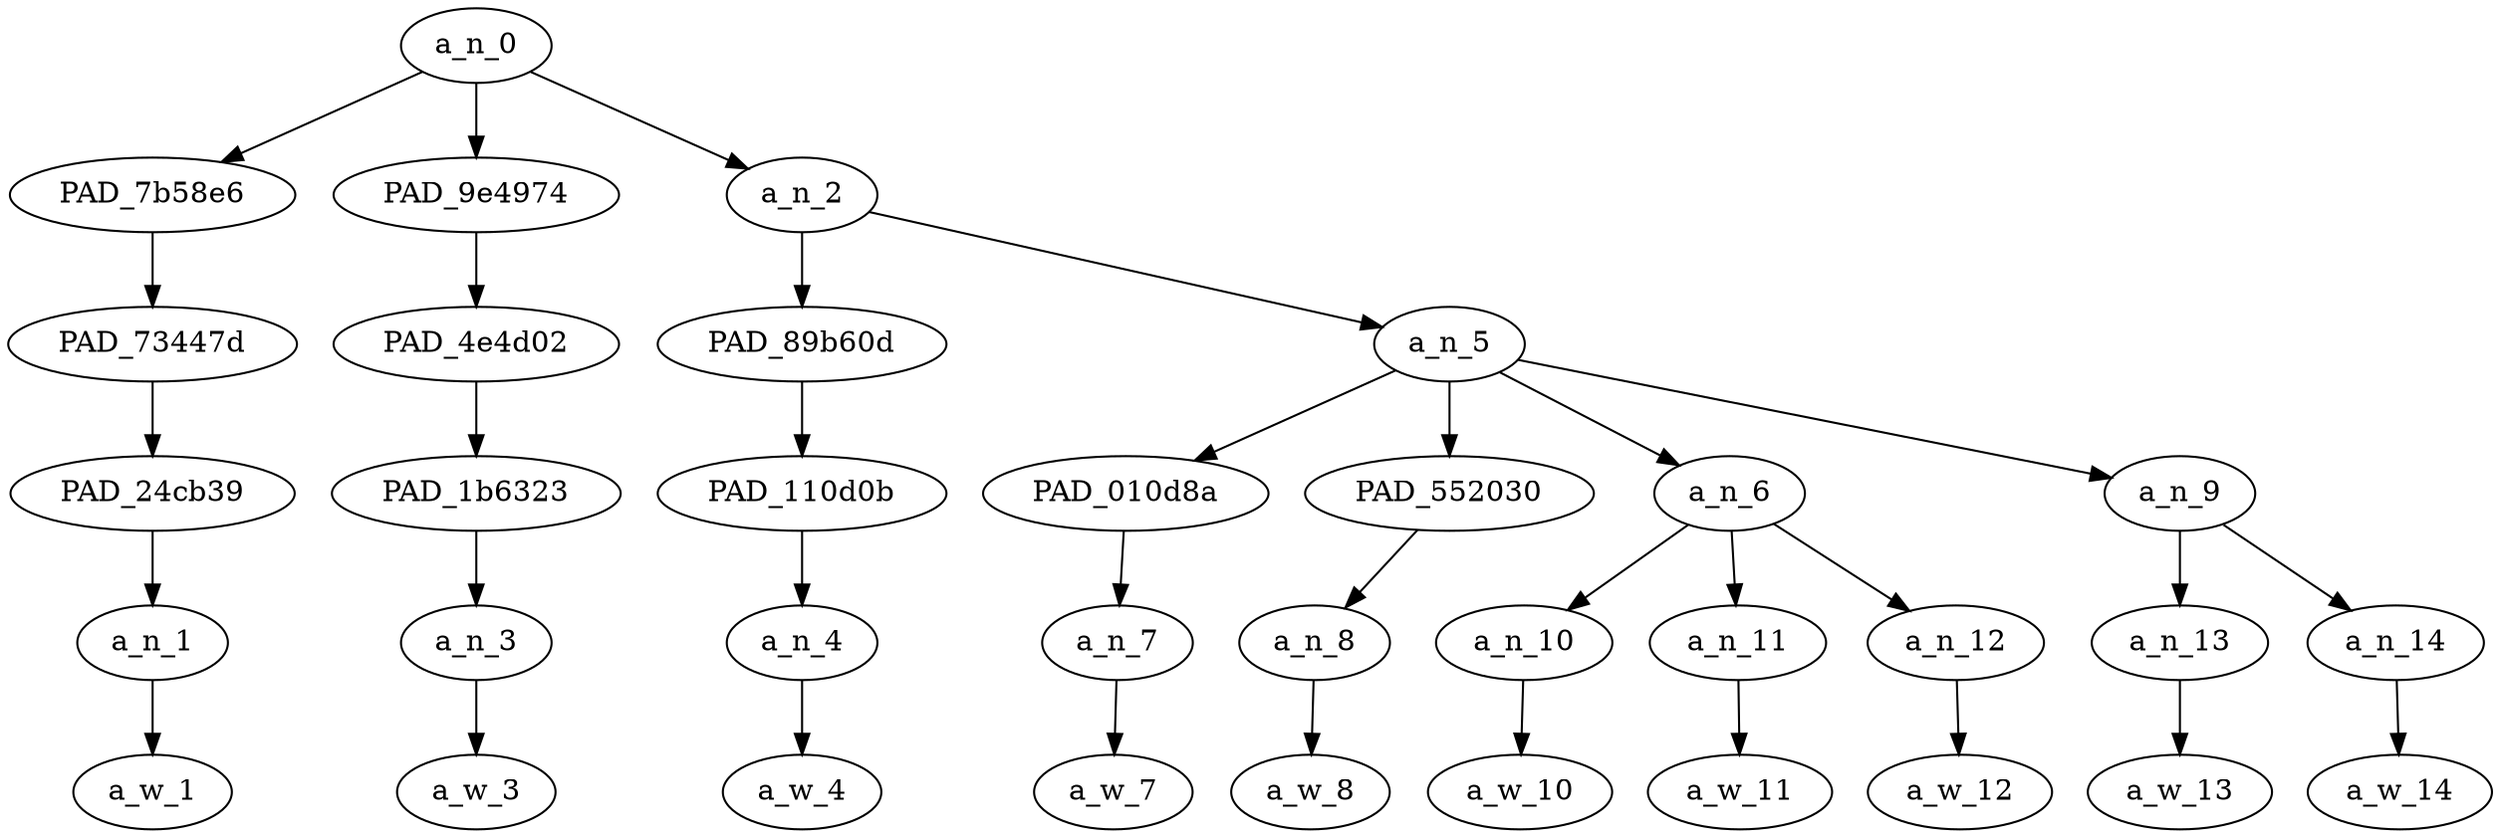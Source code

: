 strict digraph "" {
	a_n_0	[div_dir=-1,
		index=0,
		level=5,
		pos="4.0625,5!",
		text_span="[0, 1, 2, 3, 4, 5, 6, 7, 8, 9]",
		value=1.00000001];
	PAD_7b58e6	[div_dir=-1,
		index=0,
		level=4,
		pos="0.0,4!",
		text_span="[0]",
		value=0.05950996];
	a_n_0 -> PAD_7b58e6;
	PAD_9e4974	[div_dir=1,
		index=2,
		level=4,
		pos="9.0,4!",
		text_span="[9]",
		value=0.08973832];
	a_n_0 -> PAD_9e4974;
	a_n_2	[div_dir=-1,
		index=1,
		level=4,
		pos="3.1875,4!",
		text_span="[1, 2, 3, 4, 5, 6, 7, 8]",
		value=0.85062940];
	a_n_0 -> a_n_2;
	PAD_73447d	[div_dir=-1,
		index=0,
		level=3,
		pos="0.0,3!",
		text_span="[0]",
		value=0.05950996];
	PAD_7b58e6 -> PAD_73447d;
	PAD_24cb39	[div_dir=-1,
		index=0,
		level=2,
		pos="0.0,2!",
		text_span="[0]",
		value=0.05950996];
	PAD_73447d -> PAD_24cb39;
	a_n_1	[div_dir=-1,
		index=0,
		level=1,
		pos="0.0,1!",
		text_span="[0]",
		value=0.05950996];
	PAD_24cb39 -> a_n_1;
	a_w_1	[div_dir=0,
		index=0,
		level=0,
		pos="0,0!",
		text_span="[0]",
		value=“];
	a_n_1 -> a_w_1;
	PAD_4e4d02	[div_dir=1,
		index=3,
		level=3,
		pos="9.0,3!",
		text_span="[9]",
		value=0.08973832];
	PAD_9e4974 -> PAD_4e4d02;
	PAD_1b6323	[div_dir=1,
		index=6,
		level=2,
		pos="9.0,2!",
		text_span="[9]",
		value=0.08973832];
	PAD_4e4d02 -> PAD_1b6323;
	a_n_3	[div_dir=1,
		index=9,
		level=1,
		pos="9.0,1!",
		text_span="[9]",
		value=0.08973832];
	PAD_1b6323 -> a_n_3;
	a_w_3	[div_dir=0,
		index=9,
		level=0,
		pos="9,0!",
		text_span="[9]",
		value=said];
	a_n_3 -> a_w_3;
	PAD_89b60d	[div_dir=-1,
		index=1,
		level=3,
		pos="1.0,3!",
		text_span="[1]",
		value=0.09182714];
	a_n_2 -> PAD_89b60d;
	a_n_5	[div_dir=-1,
		index=2,
		level=3,
		pos="5.375,3!",
		text_span="[2, 3, 4, 5, 6, 7, 8]",
		value=0.75851314];
	a_n_2 -> a_n_5;
	PAD_110d0b	[div_dir=-1,
		index=1,
		level=2,
		pos="1.0,2!",
		text_span="[1]",
		value=0.09182714];
	PAD_89b60d -> PAD_110d0b;
	a_n_4	[div_dir=-1,
		index=1,
		level=1,
		pos="1.0,1!",
		text_span="[1]",
		value=0.09182714];
	PAD_110d0b -> a_n_4;
	a_w_4	[div_dir=0,
		index=1,
		level=0,
		pos="1,0!",
		text_span="[1]",
		value=pick];
	a_n_4 -> a_w_4;
	PAD_010d8a	[div_dir=-1,
		index=3,
		level=2,
		pos="5.0,2!",
		text_span="[5]",
		value=0.06790687];
	a_n_5 -> PAD_010d8a;
	PAD_552030	[div_dir=-1,
		index=4,
		level=2,
		pos="6.0,2!",
		text_span="[6]",
		value=0.05308920];
	a_n_5 -> PAD_552030;
	a_n_6	[div_dir=-1,
		index=2,
		level=2,
		pos="3.0,2!",
		text_span="[2, 3, 4]",
		value=0.42278092];
	a_n_5 -> a_n_6;
	a_n_9	[div_dir=-1,
		index=5,
		level=2,
		pos="7.5,2!",
		text_span="[7, 8]",
		value=0.21452190];
	a_n_5 -> a_n_9;
	a_n_7	[div_dir=-1,
		index=5,
		level=1,
		pos="5.0,1!",
		text_span="[5]",
		value=0.06790687];
	PAD_010d8a -> a_n_7;
	a_w_7	[div_dir=0,
		index=5,
		level=0,
		pos="5,0!",
		text_span="[5]",
		value=”];
	a_n_7 -> a_w_7;
	a_n_8	[div_dir=-1,
		index=6,
		level=1,
		pos="6.0,1!",
		text_span="[6]",
		value=0.05308920];
	PAD_552030 -> a_n_8;
	a_w_8	[div_dir=0,
		index=6,
		level=0,
		pos="6,0!",
		text_span="[6]",
		value=or];
	a_n_8 -> a_w_8;
	a_n_10	[div_dir=-1,
		index=2,
		level=1,
		pos="2.0,1!",
		text_span="[2]",
		value=0.06291350];
	a_n_6 -> a_n_10;
	a_n_11	[div_dir=1,
		index=3,
		level=1,
		pos="3.0,1!",
		text_span="[3]",
		value=0.15479715];
	a_n_6 -> a_n_11;
	a_n_12	[div_dir=-1,
		index=4,
		level=1,
		pos="4.0,1!",
		text_span="[4]",
		value=0.20505499];
	a_n_6 -> a_n_12;
	a_w_10	[div_dir=0,
		index=2,
		level=0,
		pos="2,0!",
		text_span="[2]",
		value=that];
	a_n_10 -> a_w_10;
	a_w_11	[div_dir=0,
		index=3,
		level=0,
		pos="3,0!",
		text_span="[3]",
		value=cotton];
	a_n_11 -> a_w_11;
	a_w_12	[div_dir=0,
		index=4,
		level=0,
		pos="4,0!",
		text_span="[4]",
		value=negro];
	a_n_12 -> a_w_12;
	a_n_13	[div_dir=-1,
		index=7,
		level=1,
		pos="7.0,1!",
		text_span="[7]",
		value=0.06948579];
	a_n_9 -> a_n_13;
	a_n_14	[div_dir=-1,
		index=8,
		level=1,
		pos="8.0,1!",
		text_span="[8]",
		value=0.14475732];
	a_n_9 -> a_n_14;
	a_w_13	[div_dir=0,
		index=7,
		level=0,
		pos="7,0!",
		text_span="[7]",
		value=whatever];
	a_n_13 -> a_w_13;
	a_w_14	[div_dir=0,
		index=8,
		level=0,
		pos="8,0!",
		text_span="[8]",
		value=massa];
	a_n_14 -> a_w_14;
}
